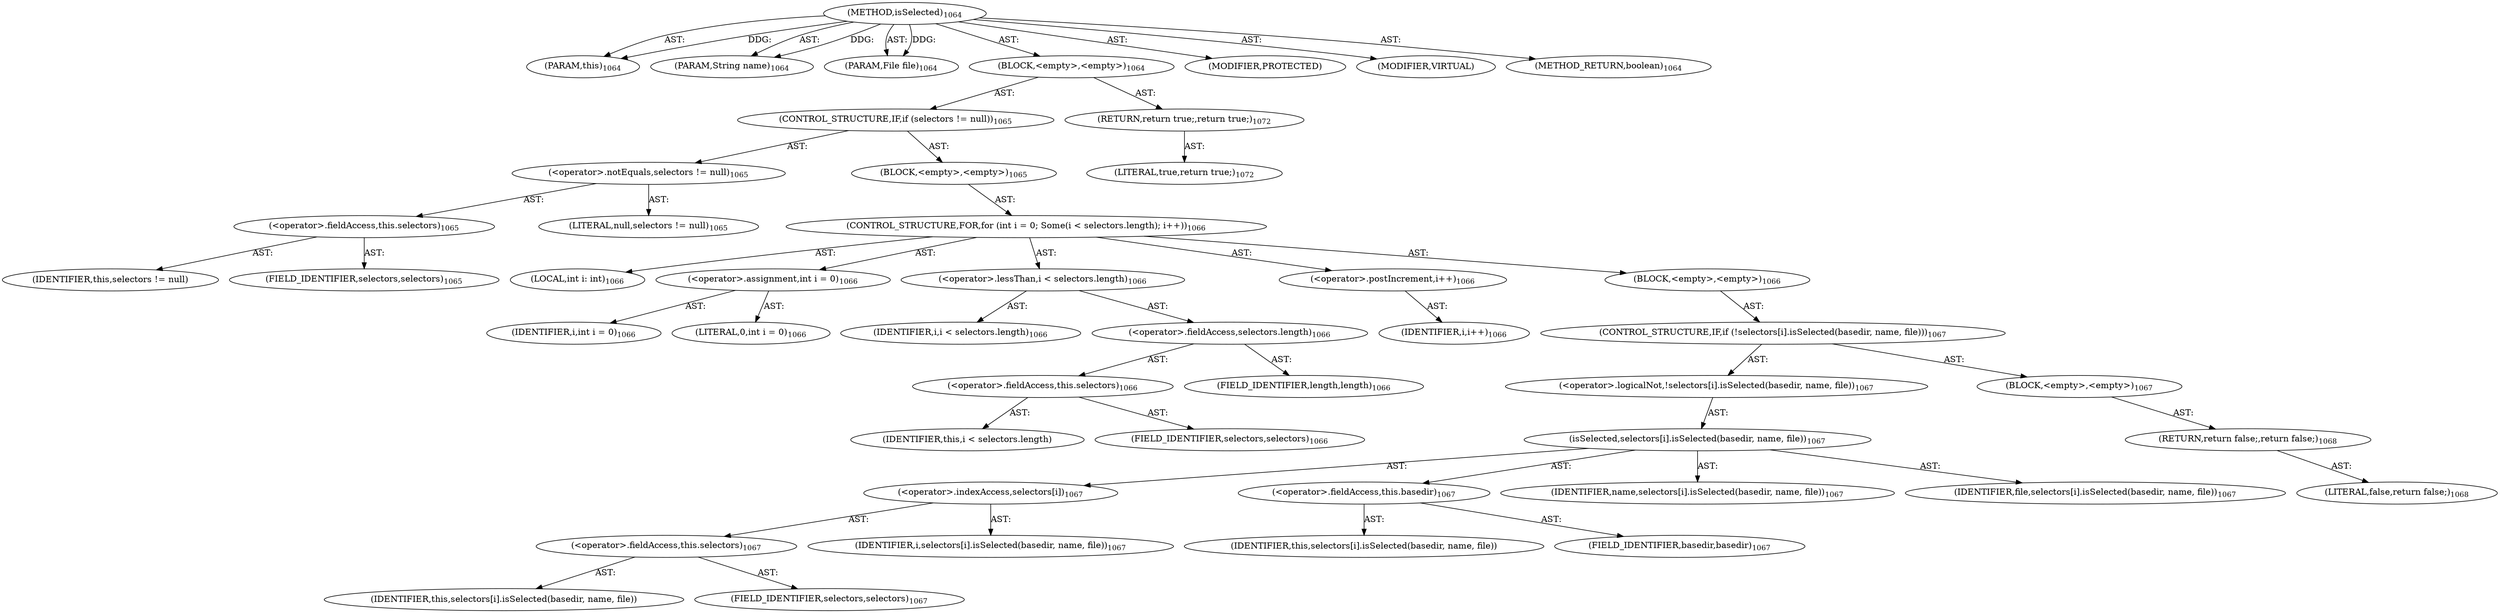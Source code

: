 digraph "isSelected" {  
"111669149728" [label = <(METHOD,isSelected)<SUB>1064</SUB>> ]
"115964117063" [label = <(PARAM,this)<SUB>1064</SUB>> ]
"115964117064" [label = <(PARAM,String name)<SUB>1064</SUB>> ]
"115964117065" [label = <(PARAM,File file)<SUB>1064</SUB>> ]
"25769803909" [label = <(BLOCK,&lt;empty&gt;,&lt;empty&gt;)<SUB>1064</SUB>> ]
"47244640349" [label = <(CONTROL_STRUCTURE,IF,if (selectors != null))<SUB>1065</SUB>> ]
"30064771628" [label = <(&lt;operator&gt;.notEquals,selectors != null)<SUB>1065</SUB>> ]
"30064771629" [label = <(&lt;operator&gt;.fieldAccess,this.selectors)<SUB>1065</SUB>> ]
"68719477229" [label = <(IDENTIFIER,this,selectors != null)> ]
"55834575008" [label = <(FIELD_IDENTIFIER,selectors,selectors)<SUB>1065</SUB>> ]
"90194313301" [label = <(LITERAL,null,selectors != null)<SUB>1065</SUB>> ]
"25769803910" [label = <(BLOCK,&lt;empty&gt;,&lt;empty&gt;)<SUB>1065</SUB>> ]
"47244640350" [label = <(CONTROL_STRUCTURE,FOR,for (int i = 0; Some(i &lt; selectors.length); i++))<SUB>1066</SUB>> ]
"94489280555" [label = <(LOCAL,int i: int)<SUB>1066</SUB>> ]
"30064771630" [label = <(&lt;operator&gt;.assignment,int i = 0)<SUB>1066</SUB>> ]
"68719477230" [label = <(IDENTIFIER,i,int i = 0)<SUB>1066</SUB>> ]
"90194313302" [label = <(LITERAL,0,int i = 0)<SUB>1066</SUB>> ]
"30064771631" [label = <(&lt;operator&gt;.lessThan,i &lt; selectors.length)<SUB>1066</SUB>> ]
"68719477231" [label = <(IDENTIFIER,i,i &lt; selectors.length)<SUB>1066</SUB>> ]
"30064771632" [label = <(&lt;operator&gt;.fieldAccess,selectors.length)<SUB>1066</SUB>> ]
"30064771633" [label = <(&lt;operator&gt;.fieldAccess,this.selectors)<SUB>1066</SUB>> ]
"68719477232" [label = <(IDENTIFIER,this,i &lt; selectors.length)> ]
"55834575009" [label = <(FIELD_IDENTIFIER,selectors,selectors)<SUB>1066</SUB>> ]
"55834575010" [label = <(FIELD_IDENTIFIER,length,length)<SUB>1066</SUB>> ]
"30064771634" [label = <(&lt;operator&gt;.postIncrement,i++)<SUB>1066</SUB>> ]
"68719477233" [label = <(IDENTIFIER,i,i++)<SUB>1066</SUB>> ]
"25769803911" [label = <(BLOCK,&lt;empty&gt;,&lt;empty&gt;)<SUB>1066</SUB>> ]
"47244640351" [label = <(CONTROL_STRUCTURE,IF,if (!selectors[i].isSelected(basedir, name, file)))<SUB>1067</SUB>> ]
"30064771635" [label = <(&lt;operator&gt;.logicalNot,!selectors[i].isSelected(basedir, name, file))<SUB>1067</SUB>> ]
"30064771636" [label = <(isSelected,selectors[i].isSelected(basedir, name, file))<SUB>1067</SUB>> ]
"30064771637" [label = <(&lt;operator&gt;.indexAccess,selectors[i])<SUB>1067</SUB>> ]
"30064771638" [label = <(&lt;operator&gt;.fieldAccess,this.selectors)<SUB>1067</SUB>> ]
"68719477234" [label = <(IDENTIFIER,this,selectors[i].isSelected(basedir, name, file))> ]
"55834575011" [label = <(FIELD_IDENTIFIER,selectors,selectors)<SUB>1067</SUB>> ]
"68719477235" [label = <(IDENTIFIER,i,selectors[i].isSelected(basedir, name, file))<SUB>1067</SUB>> ]
"30064771639" [label = <(&lt;operator&gt;.fieldAccess,this.basedir)<SUB>1067</SUB>> ]
"68719477236" [label = <(IDENTIFIER,this,selectors[i].isSelected(basedir, name, file))> ]
"55834575012" [label = <(FIELD_IDENTIFIER,basedir,basedir)<SUB>1067</SUB>> ]
"68719477237" [label = <(IDENTIFIER,name,selectors[i].isSelected(basedir, name, file))<SUB>1067</SUB>> ]
"68719477238" [label = <(IDENTIFIER,file,selectors[i].isSelected(basedir, name, file))<SUB>1067</SUB>> ]
"25769803912" [label = <(BLOCK,&lt;empty&gt;,&lt;empty&gt;)<SUB>1067</SUB>> ]
"146028888088" [label = <(RETURN,return false;,return false;)<SUB>1068</SUB>> ]
"90194313303" [label = <(LITERAL,false,return false;)<SUB>1068</SUB>> ]
"146028888089" [label = <(RETURN,return true;,return true;)<SUB>1072</SUB>> ]
"90194313304" [label = <(LITERAL,true,return true;)<SUB>1072</SUB>> ]
"133143986264" [label = <(MODIFIER,PROTECTED)> ]
"133143986265" [label = <(MODIFIER,VIRTUAL)> ]
"128849018912" [label = <(METHOD_RETURN,boolean)<SUB>1064</SUB>> ]
  "111669149728" -> "115964117063"  [ label = "AST: "] 
  "111669149728" -> "115964117064"  [ label = "AST: "] 
  "111669149728" -> "115964117065"  [ label = "AST: "] 
  "111669149728" -> "25769803909"  [ label = "AST: "] 
  "111669149728" -> "133143986264"  [ label = "AST: "] 
  "111669149728" -> "133143986265"  [ label = "AST: "] 
  "111669149728" -> "128849018912"  [ label = "AST: "] 
  "25769803909" -> "47244640349"  [ label = "AST: "] 
  "25769803909" -> "146028888089"  [ label = "AST: "] 
  "47244640349" -> "30064771628"  [ label = "AST: "] 
  "47244640349" -> "25769803910"  [ label = "AST: "] 
  "30064771628" -> "30064771629"  [ label = "AST: "] 
  "30064771628" -> "90194313301"  [ label = "AST: "] 
  "30064771629" -> "68719477229"  [ label = "AST: "] 
  "30064771629" -> "55834575008"  [ label = "AST: "] 
  "25769803910" -> "47244640350"  [ label = "AST: "] 
  "47244640350" -> "94489280555"  [ label = "AST: "] 
  "47244640350" -> "30064771630"  [ label = "AST: "] 
  "47244640350" -> "30064771631"  [ label = "AST: "] 
  "47244640350" -> "30064771634"  [ label = "AST: "] 
  "47244640350" -> "25769803911"  [ label = "AST: "] 
  "30064771630" -> "68719477230"  [ label = "AST: "] 
  "30064771630" -> "90194313302"  [ label = "AST: "] 
  "30064771631" -> "68719477231"  [ label = "AST: "] 
  "30064771631" -> "30064771632"  [ label = "AST: "] 
  "30064771632" -> "30064771633"  [ label = "AST: "] 
  "30064771632" -> "55834575010"  [ label = "AST: "] 
  "30064771633" -> "68719477232"  [ label = "AST: "] 
  "30064771633" -> "55834575009"  [ label = "AST: "] 
  "30064771634" -> "68719477233"  [ label = "AST: "] 
  "25769803911" -> "47244640351"  [ label = "AST: "] 
  "47244640351" -> "30064771635"  [ label = "AST: "] 
  "47244640351" -> "25769803912"  [ label = "AST: "] 
  "30064771635" -> "30064771636"  [ label = "AST: "] 
  "30064771636" -> "30064771637"  [ label = "AST: "] 
  "30064771636" -> "30064771639"  [ label = "AST: "] 
  "30064771636" -> "68719477237"  [ label = "AST: "] 
  "30064771636" -> "68719477238"  [ label = "AST: "] 
  "30064771637" -> "30064771638"  [ label = "AST: "] 
  "30064771637" -> "68719477235"  [ label = "AST: "] 
  "30064771638" -> "68719477234"  [ label = "AST: "] 
  "30064771638" -> "55834575011"  [ label = "AST: "] 
  "30064771639" -> "68719477236"  [ label = "AST: "] 
  "30064771639" -> "55834575012"  [ label = "AST: "] 
  "25769803912" -> "146028888088"  [ label = "AST: "] 
  "146028888088" -> "90194313303"  [ label = "AST: "] 
  "146028888089" -> "90194313304"  [ label = "AST: "] 
  "111669149728" -> "115964117063"  [ label = "DDG: "] 
  "111669149728" -> "115964117064"  [ label = "DDG: "] 
  "111669149728" -> "115964117065"  [ label = "DDG: "] 
}
